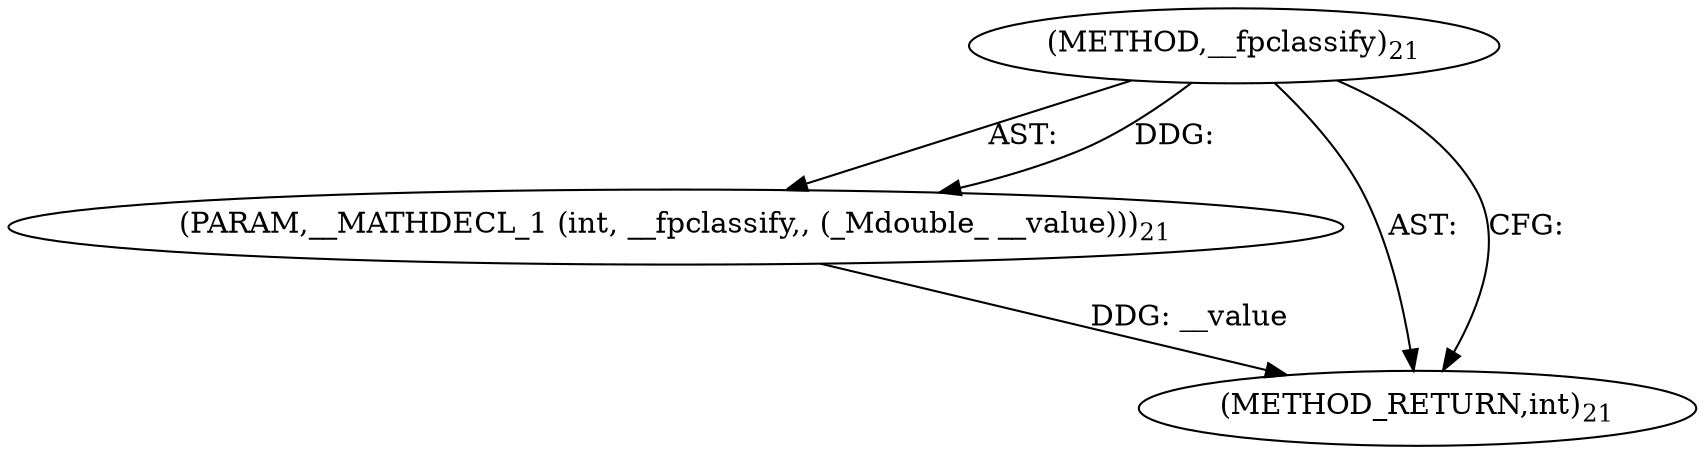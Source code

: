 digraph "__fpclassify" {  
"6220" [label = <(METHOD,__fpclassify)<SUB>21</SUB>> ]
"6221" [label = <(PARAM,__MATHDECL_1 (int, __fpclassify,, (_Mdouble_ __value)))<SUB>21</SUB>> ]
"6222" [label = <(METHOD_RETURN,int)<SUB>21</SUB>> ]
  "6220" -> "6221"  [ label = "AST: "] 
  "6220" -> "6222"  [ label = "AST: "] 
  "6220" -> "6222"  [ label = "CFG: "] 
  "6221" -> "6222"  [ label = "DDG: __value"] 
  "6220" -> "6221"  [ label = "DDG: "] 
}
